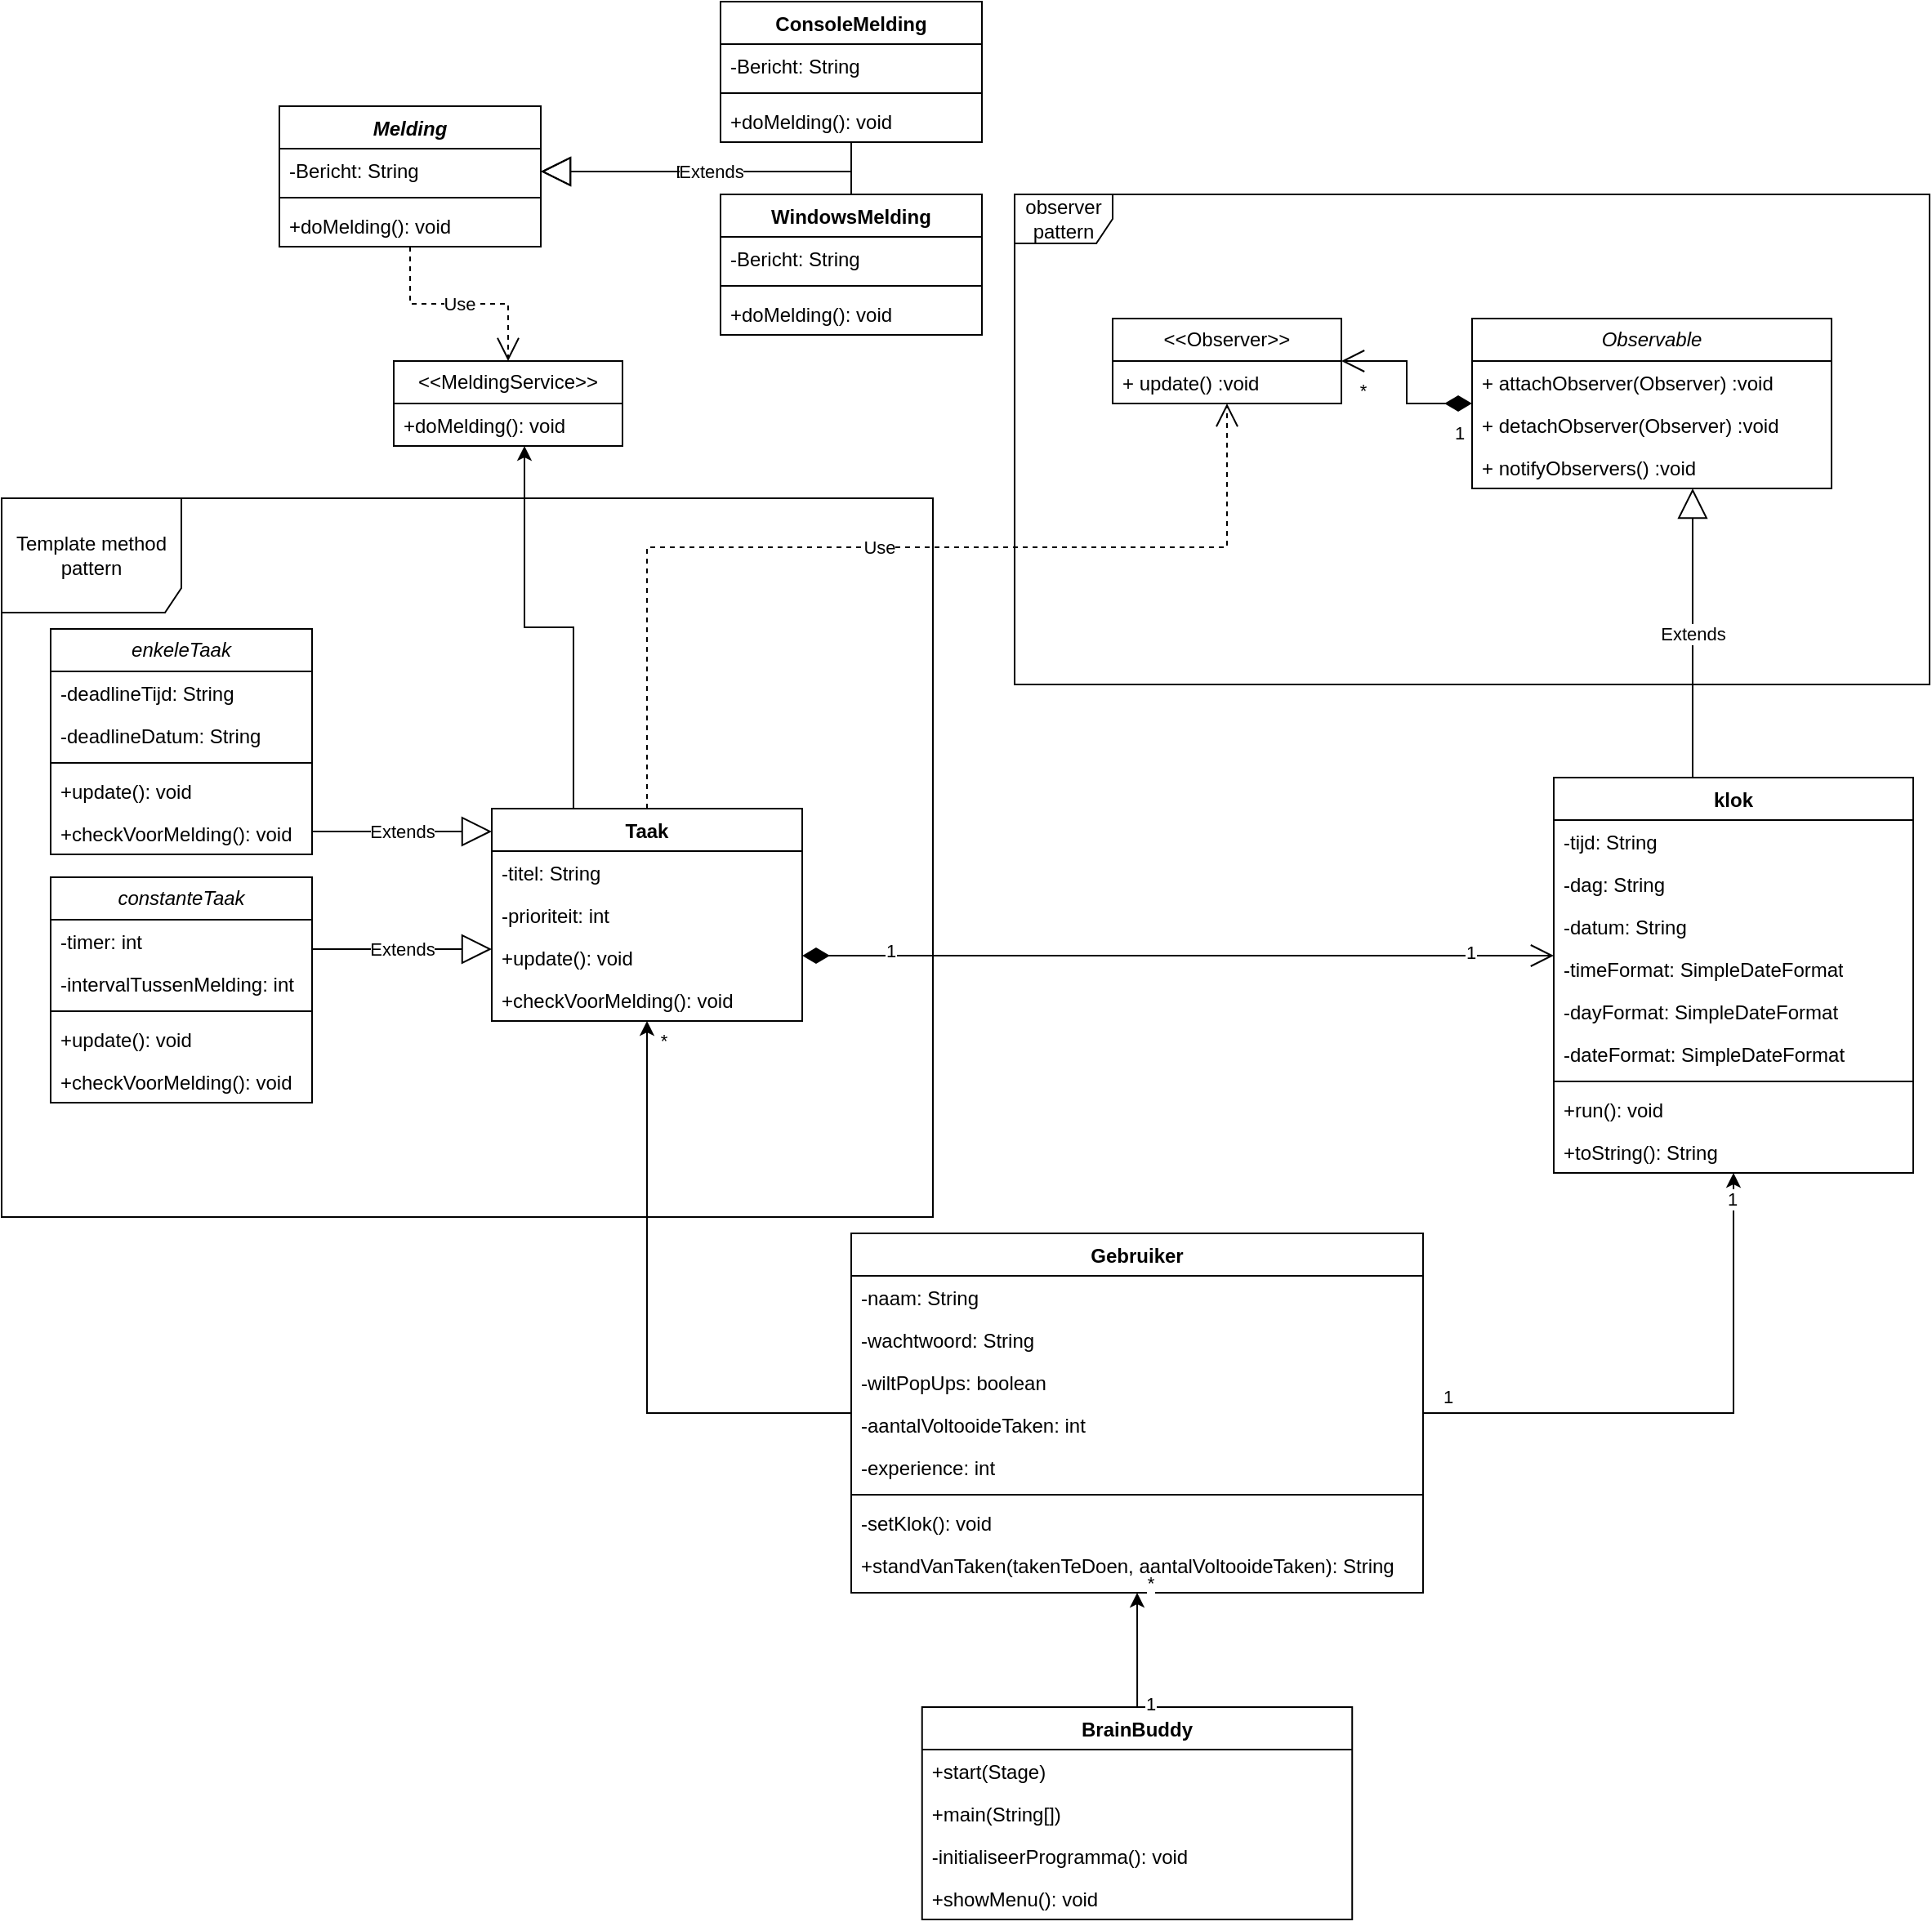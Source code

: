 <mxfile version="21.5.1" type="github">
  <diagram id="C5RBs43oDa-KdzZeNtuy" name="Page-1">
    <mxGraphModel dx="2451" dy="3284" grid="1" gridSize="10" guides="1" tooltips="1" connect="1" arrows="1" fold="1" page="1" pageScale="1" pageWidth="827" pageHeight="1169" math="0" shadow="0">
      <root>
        <mxCell id="WIyWlLk6GJQsqaUBKTNV-0" />
        <mxCell id="WIyWlLk6GJQsqaUBKTNV-1" parent="WIyWlLk6GJQsqaUBKTNV-0" />
        <mxCell id="zkfFHV4jXpPFQw0GAbJ--0" value="Gebruiker" style="swimlane;fontStyle=1;align=center;verticalAlign=top;childLayout=stackLayout;horizontal=1;startSize=26;horizontalStack=0;resizeParent=1;resizeLast=0;collapsible=1;marginBottom=0;rounded=0;shadow=0;strokeWidth=1;" parent="WIyWlLk6GJQsqaUBKTNV-1" vertex="1">
          <mxGeometry x="200" y="80" width="349.99" height="220" as="geometry">
            <mxRectangle x="460" y="70" width="160" height="26" as="alternateBounds" />
          </mxGeometry>
        </mxCell>
        <mxCell id="zkfFHV4jXpPFQw0GAbJ--1" value="-naam: String" style="text;align=left;verticalAlign=top;spacingLeft=4;spacingRight=4;overflow=hidden;rotatable=0;points=[[0,0.5],[1,0.5]];portConstraint=eastwest;" parent="zkfFHV4jXpPFQw0GAbJ--0" vertex="1">
          <mxGeometry y="26" width="349.99" height="26" as="geometry" />
        </mxCell>
        <mxCell id="zkfFHV4jXpPFQw0GAbJ--2" value="-wachtwoord: String" style="text;align=left;verticalAlign=top;spacingLeft=4;spacingRight=4;overflow=hidden;rotatable=0;points=[[0,0.5],[1,0.5]];portConstraint=eastwest;rounded=0;shadow=0;html=0;" parent="zkfFHV4jXpPFQw0GAbJ--0" vertex="1">
          <mxGeometry y="52" width="349.99" height="26" as="geometry" />
        </mxCell>
        <mxCell id="nkpf_7s-o5lBCypjqK16-37" value="-wiltPopUps: boolean" style="text;align=left;verticalAlign=top;spacingLeft=4;spacingRight=4;overflow=hidden;rotatable=0;points=[[0,0.5],[1,0.5]];portConstraint=eastwest;rounded=0;shadow=0;html=0;" parent="zkfFHV4jXpPFQw0GAbJ--0" vertex="1">
          <mxGeometry y="78" width="349.99" height="26" as="geometry" />
        </mxCell>
        <mxCell id="nkpf_7s-o5lBCypjqK16-38" value="-aantalVoltooideTaken: int" style="text;align=left;verticalAlign=top;spacingLeft=4;spacingRight=4;overflow=hidden;rotatable=0;points=[[0,0.5],[1,0.5]];portConstraint=eastwest;rounded=0;shadow=0;html=0;" parent="zkfFHV4jXpPFQw0GAbJ--0" vertex="1">
          <mxGeometry y="104" width="349.99" height="26" as="geometry" />
        </mxCell>
        <mxCell id="q0jv6eqmouH0mxFw3QSS-0" value="-experience: int" style="text;align=left;verticalAlign=top;spacingLeft=4;spacingRight=4;overflow=hidden;rotatable=0;points=[[0,0.5],[1,0.5]];portConstraint=eastwest;rounded=0;shadow=0;html=0;" parent="zkfFHV4jXpPFQw0GAbJ--0" vertex="1">
          <mxGeometry y="130" width="349.99" height="26" as="geometry" />
        </mxCell>
        <mxCell id="OFiB-6VQtVteIj5wp3rv-14" value="" style="line;strokeWidth=1;fillColor=none;align=left;verticalAlign=middle;spacingTop=-1;spacingLeft=3;spacingRight=3;rotatable=0;labelPosition=right;points=[];portConstraint=eastwest;strokeColor=inherit;" parent="zkfFHV4jXpPFQw0GAbJ--0" vertex="1">
          <mxGeometry y="156" width="349.99" height="8" as="geometry" />
        </mxCell>
        <mxCell id="OFiB-6VQtVteIj5wp3rv-11" value="-setKlok(): void" style="text;align=left;verticalAlign=top;spacingLeft=4;spacingRight=4;overflow=hidden;rotatable=0;points=[[0,0.5],[1,0.5]];portConstraint=eastwest;rounded=0;shadow=0;html=0;" parent="zkfFHV4jXpPFQw0GAbJ--0" vertex="1">
          <mxGeometry y="164" width="349.99" height="26" as="geometry" />
        </mxCell>
        <mxCell id="OFiB-6VQtVteIj5wp3rv-10" value="+standVanTaken(takenTeDoen, aantalVoltooideTaken): String" style="text;align=left;verticalAlign=top;spacingLeft=4;spacingRight=4;overflow=hidden;rotatable=0;points=[[0,0.5],[1,0.5]];portConstraint=eastwest;rounded=0;shadow=0;html=0;" parent="zkfFHV4jXpPFQw0GAbJ--0" vertex="1">
          <mxGeometry y="190" width="349.99" height="26" as="geometry" />
        </mxCell>
        <mxCell id="nkpf_7s-o5lBCypjqK16-0" value="Taak" style="swimlane;fontStyle=1;align=center;verticalAlign=top;childLayout=stackLayout;horizontal=1;startSize=26;horizontalStack=0;resizeParent=1;resizeParentMax=0;resizeLast=0;collapsible=1;marginBottom=0;whiteSpace=wrap;html=1;" parent="WIyWlLk6GJQsqaUBKTNV-1" vertex="1">
          <mxGeometry x="-20" y="-180" width="190" height="130" as="geometry" />
        </mxCell>
        <mxCell id="nkpf_7s-o5lBCypjqK16-1" value="-titel: String" style="text;strokeColor=none;fillColor=none;align=left;verticalAlign=top;spacingLeft=4;spacingRight=4;overflow=hidden;rotatable=0;points=[[0,0.5],[1,0.5]];portConstraint=eastwest;whiteSpace=wrap;html=1;" parent="nkpf_7s-o5lBCypjqK16-0" vertex="1">
          <mxGeometry y="26" width="190" height="26" as="geometry" />
        </mxCell>
        <mxCell id="nkpf_7s-o5lBCypjqK16-39" value="-prioriteit: int" style="text;strokeColor=none;fillColor=none;align=left;verticalAlign=top;spacingLeft=4;spacingRight=4;overflow=hidden;rotatable=0;points=[[0,0.5],[1,0.5]];portConstraint=eastwest;whiteSpace=wrap;html=1;" parent="nkpf_7s-o5lBCypjqK16-0" vertex="1">
          <mxGeometry y="52" width="190" height="26" as="geometry" />
        </mxCell>
        <mxCell id="VkaU5MWMWo7_LlxWx-EW-23" value="+update(): void" style="text;strokeColor=none;fillColor=none;align=left;verticalAlign=top;spacingLeft=4;spacingRight=4;overflow=hidden;rotatable=0;points=[[0,0.5],[1,0.5]];portConstraint=eastwest;whiteSpace=wrap;html=1;" vertex="1" parent="nkpf_7s-o5lBCypjqK16-0">
          <mxGeometry y="78" width="190" height="26" as="geometry" />
        </mxCell>
        <mxCell id="VkaU5MWMWo7_LlxWx-EW-24" value="+checkVoorMelding(): void" style="text;strokeColor=none;fillColor=none;align=left;verticalAlign=top;spacingLeft=4;spacingRight=4;overflow=hidden;rotatable=0;points=[[0,0.5],[1,0.5]];portConstraint=eastwest;whiteSpace=wrap;html=1;" vertex="1" parent="nkpf_7s-o5lBCypjqK16-0">
          <mxGeometry y="104" width="190" height="26" as="geometry" />
        </mxCell>
        <mxCell id="nkpf_7s-o5lBCypjqK16-4" value="ConsoleMelding" style="swimlane;fontStyle=1;align=center;verticalAlign=top;childLayout=stackLayout;horizontal=1;startSize=26;horizontalStack=0;resizeParent=1;resizeParentMax=0;resizeLast=0;collapsible=1;marginBottom=0;whiteSpace=wrap;html=1;" parent="WIyWlLk6GJQsqaUBKTNV-1" vertex="1">
          <mxGeometry x="120" y="-674" width="160" height="86" as="geometry" />
        </mxCell>
        <mxCell id="nkpf_7s-o5lBCypjqK16-5" value="-Bericht: String" style="text;strokeColor=none;fillColor=none;align=left;verticalAlign=top;spacingLeft=4;spacingRight=4;overflow=hidden;rotatable=0;points=[[0,0.5],[1,0.5]];portConstraint=eastwest;whiteSpace=wrap;html=1;" parent="nkpf_7s-o5lBCypjqK16-4" vertex="1">
          <mxGeometry y="26" width="160" height="26" as="geometry" />
        </mxCell>
        <mxCell id="nkpf_7s-o5lBCypjqK16-6" value="" style="line;strokeWidth=1;fillColor=none;align=left;verticalAlign=middle;spacingTop=-1;spacingLeft=3;spacingRight=3;rotatable=0;labelPosition=right;points=[];portConstraint=eastwest;strokeColor=inherit;" parent="nkpf_7s-o5lBCypjqK16-4" vertex="1">
          <mxGeometry y="52" width="160" height="8" as="geometry" />
        </mxCell>
        <mxCell id="OFiB-6VQtVteIj5wp3rv-27" value="+doMelding(): void" style="text;strokeColor=none;fillColor=none;align=left;verticalAlign=top;spacingLeft=4;spacingRight=4;overflow=hidden;rotatable=0;points=[[0,0.5],[1,0.5]];portConstraint=eastwest;whiteSpace=wrap;html=1;" parent="nkpf_7s-o5lBCypjqK16-4" vertex="1">
          <mxGeometry y="60" width="160" height="26" as="geometry" />
        </mxCell>
        <mxCell id="nkpf_7s-o5lBCypjqK16-8" value="BrainBuddy" style="swimlane;fontStyle=1;align=center;verticalAlign=top;childLayout=stackLayout;horizontal=1;startSize=26;horizontalStack=0;resizeParent=1;resizeLast=0;collapsible=1;marginBottom=0;rounded=0;shadow=0;strokeWidth=1;" parent="WIyWlLk6GJQsqaUBKTNV-1" vertex="1">
          <mxGeometry x="243.37" y="370" width="263.25" height="130" as="geometry">
            <mxRectangle x="230" y="140" width="160" height="26" as="alternateBounds" />
          </mxGeometry>
        </mxCell>
        <mxCell id="nkpf_7s-o5lBCypjqK16-13" value="+start(Stage)" style="text;align=left;verticalAlign=top;spacingLeft=4;spacingRight=4;overflow=hidden;rotatable=0;points=[[0,0.5],[1,0.5]];portConstraint=eastwest;" parent="nkpf_7s-o5lBCypjqK16-8" vertex="1">
          <mxGeometry y="26" width="263.25" height="26" as="geometry" />
        </mxCell>
        <mxCell id="nkpf_7s-o5lBCypjqK16-14" value="+main(String[])" style="text;align=left;verticalAlign=top;spacingLeft=4;spacingRight=4;overflow=hidden;rotatable=0;points=[[0,0.5],[1,0.5]];portConstraint=eastwest;" parent="nkpf_7s-o5lBCypjqK16-8" vertex="1">
          <mxGeometry y="52" width="263.25" height="26" as="geometry" />
        </mxCell>
        <mxCell id="nkpf_7s-o5lBCypjqK16-22" value="-initialiseerProgramma(): void" style="text;align=left;verticalAlign=top;spacingLeft=4;spacingRight=4;overflow=hidden;rotatable=0;points=[[0,0.5],[1,0.5]];portConstraint=eastwest;" parent="nkpf_7s-o5lBCypjqK16-8" vertex="1">
          <mxGeometry y="78" width="263.25" height="26" as="geometry" />
        </mxCell>
        <mxCell id="VkaU5MWMWo7_LlxWx-EW-22" value="+showMenu(): void" style="text;align=left;verticalAlign=top;spacingLeft=4;spacingRight=4;overflow=hidden;rotatable=0;points=[[0,0.5],[1,0.5]];portConstraint=eastwest;" vertex="1" parent="nkpf_7s-o5lBCypjqK16-8">
          <mxGeometry y="104" width="263.25" height="26" as="geometry" />
        </mxCell>
        <mxCell id="q0jv6eqmouH0mxFw3QSS-3" style="edgeStyle=orthogonalEdgeStyle;rounded=0;orthogonalLoop=1;jettySize=auto;html=1;" parent="WIyWlLk6GJQsqaUBKTNV-1" source="nkpf_7s-o5lBCypjqK16-8" target="zkfFHV4jXpPFQw0GAbJ--0" edge="1">
          <mxGeometry relative="1" as="geometry" />
        </mxCell>
        <mxCell id="OFiB-6VQtVteIj5wp3rv-19" value="*" style="edgeLabel;html=1;align=center;verticalAlign=middle;resizable=0;points=[];" parent="q0jv6eqmouH0mxFw3QSS-3" vertex="1" connectable="0">
          <mxGeometry x="0.779" y="-1" relative="1" as="geometry">
            <mxPoint x="7" y="-14" as="offset" />
          </mxGeometry>
        </mxCell>
        <mxCell id="OFiB-6VQtVteIj5wp3rv-20" value="1" style="edgeLabel;html=1;align=center;verticalAlign=middle;resizable=0;points=[];" parent="q0jv6eqmouH0mxFw3QSS-3" vertex="1" connectable="0">
          <mxGeometry x="-0.93" relative="1" as="geometry">
            <mxPoint x="8" as="offset" />
          </mxGeometry>
        </mxCell>
        <mxCell id="q0jv6eqmouH0mxFw3QSS-4" style="edgeStyle=orthogonalEdgeStyle;rounded=0;orthogonalLoop=1;jettySize=auto;html=1;" parent="WIyWlLk6GJQsqaUBKTNV-1" source="zkfFHV4jXpPFQw0GAbJ--0" target="nkpf_7s-o5lBCypjqK16-0" edge="1">
          <mxGeometry relative="1" as="geometry" />
        </mxCell>
        <mxCell id="OFiB-6VQtVteIj5wp3rv-6" value="*" style="edgeLabel;html=1;align=center;verticalAlign=middle;resizable=0;points=[];" parent="q0jv6eqmouH0mxFw3QSS-4" vertex="1" connectable="0">
          <mxGeometry x="0.872" y="-2" relative="1" as="geometry">
            <mxPoint x="8" y="-12" as="offset" />
          </mxGeometry>
        </mxCell>
        <mxCell id="lGea2A5vAVE2JrmUOLcW-0" value="&amp;lt;&amp;lt;Observer&amp;gt;&amp;gt;" style="swimlane;fontStyle=0;childLayout=stackLayout;horizontal=1;startSize=26;fillColor=none;horizontalStack=0;resizeParent=1;resizeParentMax=0;resizeLast=0;collapsible=1;marginBottom=0;whiteSpace=wrap;html=1;" parent="WIyWlLk6GJQsqaUBKTNV-1" vertex="1">
          <mxGeometry x="360" y="-480" width="140" height="52" as="geometry" />
        </mxCell>
        <mxCell id="lGea2A5vAVE2JrmUOLcW-1" value="+ update() :void" style="text;strokeColor=none;fillColor=none;align=left;verticalAlign=top;spacingLeft=4;spacingRight=4;overflow=hidden;rotatable=0;points=[[0,0.5],[1,0.5]];portConstraint=eastwest;whiteSpace=wrap;html=1;" parent="lGea2A5vAVE2JrmUOLcW-0" vertex="1">
          <mxGeometry y="26" width="140" height="26" as="geometry" />
        </mxCell>
        <mxCell id="lGea2A5vAVE2JrmUOLcW-4" value="&lt;i&gt;Observable&lt;/i&gt;" style="swimlane;fontStyle=0;childLayout=stackLayout;horizontal=1;startSize=26;fillColor=none;horizontalStack=0;resizeParent=1;resizeParentMax=0;resizeLast=0;collapsible=1;marginBottom=0;whiteSpace=wrap;html=1;" parent="WIyWlLk6GJQsqaUBKTNV-1" vertex="1">
          <mxGeometry x="580" y="-480" width="220" height="104" as="geometry" />
        </mxCell>
        <mxCell id="lGea2A5vAVE2JrmUOLcW-5" value="+ attachObserver(Observer) :void" style="text;strokeColor=none;fillColor=none;align=left;verticalAlign=top;spacingLeft=4;spacingRight=4;overflow=hidden;rotatable=0;points=[[0,0.5],[1,0.5]];portConstraint=eastwest;whiteSpace=wrap;html=1;" parent="lGea2A5vAVE2JrmUOLcW-4" vertex="1">
          <mxGeometry y="26" width="220" height="26" as="geometry" />
        </mxCell>
        <mxCell id="lGea2A5vAVE2JrmUOLcW-6" value="+ detachObserver(Observer) :void" style="text;strokeColor=none;fillColor=none;align=left;verticalAlign=top;spacingLeft=4;spacingRight=4;overflow=hidden;rotatable=0;points=[[0,0.5],[1,0.5]];portConstraint=eastwest;whiteSpace=wrap;html=1;" parent="lGea2A5vAVE2JrmUOLcW-4" vertex="1">
          <mxGeometry y="52" width="220" height="26" as="geometry" />
        </mxCell>
        <mxCell id="lGea2A5vAVE2JrmUOLcW-7" value="+ notifyObservers() :void" style="text;strokeColor=none;fillColor=none;align=left;verticalAlign=top;spacingLeft=4;spacingRight=4;overflow=hidden;rotatable=0;points=[[0,0.5],[1,0.5]];portConstraint=eastwest;whiteSpace=wrap;html=1;" parent="lGea2A5vAVE2JrmUOLcW-4" vertex="1">
          <mxGeometry y="78" width="220" height="26" as="geometry" />
        </mxCell>
        <mxCell id="lGea2A5vAVE2JrmUOLcW-8" value="" style="endArrow=open;html=1;endSize=12;startArrow=diamondThin;startSize=14;startFill=1;edgeStyle=orthogonalEdgeStyle;align=left;verticalAlign=bottom;rounded=0;" parent="WIyWlLk6GJQsqaUBKTNV-1" source="lGea2A5vAVE2JrmUOLcW-4" target="lGea2A5vAVE2JrmUOLcW-0" edge="1">
          <mxGeometry x="-1" y="3" relative="1" as="geometry">
            <mxPoint x="400" y="-326" as="sourcePoint" />
            <mxPoint x="560" y="-326" as="targetPoint" />
            <mxPoint as="offset" />
          </mxGeometry>
        </mxCell>
        <mxCell id="OFiB-6VQtVteIj5wp3rv-25" value="*" style="edgeLabel;html=1;align=center;verticalAlign=middle;resizable=0;points=[];" parent="lGea2A5vAVE2JrmUOLcW-8" vertex="1" connectable="0">
          <mxGeometry x="0.605" y="-1" relative="1" as="geometry">
            <mxPoint x="-8" y="19" as="offset" />
          </mxGeometry>
        </mxCell>
        <mxCell id="OFiB-6VQtVteIj5wp3rv-26" value="1" style="edgeLabel;html=1;align=center;verticalAlign=middle;resizable=0;points=[];" parent="lGea2A5vAVE2JrmUOLcW-8" vertex="1" connectable="0">
          <mxGeometry x="-0.84" y="-1" relative="1" as="geometry">
            <mxPoint y="19" as="offset" />
          </mxGeometry>
        </mxCell>
        <mxCell id="lGea2A5vAVE2JrmUOLcW-10" value="observer pattern" style="shape=umlFrame;whiteSpace=wrap;html=1;pointerEvents=0;" parent="WIyWlLk6GJQsqaUBKTNV-1" vertex="1">
          <mxGeometry x="300" y="-556" width="560" height="300" as="geometry" />
        </mxCell>
        <mxCell id="lGea2A5vAVE2JrmUOLcW-11" value="Template method pattern" style="shape=umlFrame;whiteSpace=wrap;html=1;pointerEvents=0;width=110;height=70;" parent="WIyWlLk6GJQsqaUBKTNV-1" vertex="1">
          <mxGeometry x="-320" y="-370" width="570" height="440" as="geometry" />
        </mxCell>
        <mxCell id="lGea2A5vAVE2JrmUOLcW-16" value="&lt;i&gt;enkeleTaak&lt;/i&gt;" style="swimlane;fontStyle=0;childLayout=stackLayout;horizontal=1;startSize=26;fillColor=none;horizontalStack=0;resizeParent=1;resizeParentMax=0;resizeLast=0;collapsible=1;marginBottom=0;whiteSpace=wrap;html=1;" parent="WIyWlLk6GJQsqaUBKTNV-1" vertex="1">
          <mxGeometry x="-290" y="-290" width="160" height="138" as="geometry" />
        </mxCell>
        <mxCell id="VkaU5MWMWo7_LlxWx-EW-3" value="-deadlineTijd: String" style="text;strokeColor=none;fillColor=none;align=left;verticalAlign=top;spacingLeft=4;spacingRight=4;overflow=hidden;rotatable=0;points=[[0,0.5],[1,0.5]];portConstraint=eastwest;whiteSpace=wrap;html=1;" vertex="1" parent="lGea2A5vAVE2JrmUOLcW-16">
          <mxGeometry y="26" width="160" height="26" as="geometry" />
        </mxCell>
        <mxCell id="VkaU5MWMWo7_LlxWx-EW-4" value="-deadlineDatum: String" style="text;strokeColor=none;fillColor=none;align=left;verticalAlign=top;spacingLeft=4;spacingRight=4;overflow=hidden;rotatable=0;points=[[0,0.5],[1,0.5]];portConstraint=eastwest;whiteSpace=wrap;html=1;" vertex="1" parent="lGea2A5vAVE2JrmUOLcW-16">
          <mxGeometry y="52" width="160" height="26" as="geometry" />
        </mxCell>
        <mxCell id="VkaU5MWMWo7_LlxWx-EW-7" value="" style="line;strokeWidth=1;fillColor=none;align=left;verticalAlign=middle;spacingTop=-1;spacingLeft=3;spacingRight=3;rotatable=0;labelPosition=right;points=[];portConstraint=eastwest;strokeColor=inherit;" vertex="1" parent="lGea2A5vAVE2JrmUOLcW-16">
          <mxGeometry y="78" width="160" height="8" as="geometry" />
        </mxCell>
        <mxCell id="VkaU5MWMWo7_LlxWx-EW-6" value="+update(): void" style="text;strokeColor=none;fillColor=none;align=left;verticalAlign=top;spacingLeft=4;spacingRight=4;overflow=hidden;rotatable=0;points=[[0,0.5],[1,0.5]];portConstraint=eastwest;whiteSpace=wrap;html=1;" vertex="1" parent="lGea2A5vAVE2JrmUOLcW-16">
          <mxGeometry y="86" width="160" height="26" as="geometry" />
        </mxCell>
        <mxCell id="VkaU5MWMWo7_LlxWx-EW-26" value="+checkVoorMelding(): void" style="text;strokeColor=none;fillColor=none;align=left;verticalAlign=top;spacingLeft=4;spacingRight=4;overflow=hidden;rotatable=0;points=[[0,0.5],[1,0.5]];portConstraint=eastwest;whiteSpace=wrap;html=1;" vertex="1" parent="lGea2A5vAVE2JrmUOLcW-16">
          <mxGeometry y="112" width="160" height="26" as="geometry" />
        </mxCell>
        <mxCell id="lGea2A5vAVE2JrmUOLcW-18" value="&lt;i&gt;constanteTaak&lt;/i&gt;" style="swimlane;fontStyle=0;childLayout=stackLayout;horizontal=1;startSize=26;fillColor=none;horizontalStack=0;resizeParent=1;resizeParentMax=0;resizeLast=0;collapsible=1;marginBottom=0;whiteSpace=wrap;html=1;" parent="WIyWlLk6GJQsqaUBKTNV-1" vertex="1">
          <mxGeometry x="-290" y="-138" width="160" height="138" as="geometry" />
        </mxCell>
        <mxCell id="lGea2A5vAVE2JrmUOLcW-19" value="-timer: int" style="text;strokeColor=none;fillColor=none;align=left;verticalAlign=top;spacingLeft=4;spacingRight=4;overflow=hidden;rotatable=0;points=[[0,0.5],[1,0.5]];portConstraint=eastwest;whiteSpace=wrap;html=1;" parent="lGea2A5vAVE2JrmUOLcW-18" vertex="1">
          <mxGeometry y="26" width="160" height="26" as="geometry" />
        </mxCell>
        <mxCell id="VkaU5MWMWo7_LlxWx-EW-0" value="-intervalTussenMelding: int" style="text;strokeColor=none;fillColor=none;align=left;verticalAlign=top;spacingLeft=4;spacingRight=4;overflow=hidden;rotatable=0;points=[[0,0.5],[1,0.5]];portConstraint=eastwest;whiteSpace=wrap;html=1;" vertex="1" parent="lGea2A5vAVE2JrmUOLcW-18">
          <mxGeometry y="52" width="160" height="26" as="geometry" />
        </mxCell>
        <mxCell id="VkaU5MWMWo7_LlxWx-EW-2" value="" style="line;strokeWidth=1;fillColor=none;align=left;verticalAlign=middle;spacingTop=-1;spacingLeft=3;spacingRight=3;rotatable=0;labelPosition=right;points=[];portConstraint=eastwest;strokeColor=inherit;" vertex="1" parent="lGea2A5vAVE2JrmUOLcW-18">
          <mxGeometry y="78" width="160" height="8" as="geometry" />
        </mxCell>
        <mxCell id="VkaU5MWMWo7_LlxWx-EW-1" value="+update(): void" style="text;strokeColor=none;fillColor=none;align=left;verticalAlign=top;spacingLeft=4;spacingRight=4;overflow=hidden;rotatable=0;points=[[0,0.5],[1,0.5]];portConstraint=eastwest;whiteSpace=wrap;html=1;" vertex="1" parent="lGea2A5vAVE2JrmUOLcW-18">
          <mxGeometry y="86" width="160" height="26" as="geometry" />
        </mxCell>
        <mxCell id="VkaU5MWMWo7_LlxWx-EW-25" value="+checkVoorMelding(): void" style="text;strokeColor=none;fillColor=none;align=left;verticalAlign=top;spacingLeft=4;spacingRight=4;overflow=hidden;rotatable=0;points=[[0,0.5],[1,0.5]];portConstraint=eastwest;whiteSpace=wrap;html=1;" vertex="1" parent="lGea2A5vAVE2JrmUOLcW-18">
          <mxGeometry y="112" width="160" height="26" as="geometry" />
        </mxCell>
        <mxCell id="lGea2A5vAVE2JrmUOLcW-21" value="Extends" style="endArrow=block;endSize=16;endFill=0;html=1;rounded=0;edgeStyle=elbowEdgeStyle;elbow=vertical;" parent="WIyWlLk6GJQsqaUBKTNV-1" source="lGea2A5vAVE2JrmUOLcW-16" target="nkpf_7s-o5lBCypjqK16-0" edge="1">
          <mxGeometry width="160" relative="1" as="geometry">
            <mxPoint x="-170" y="-378" as="sourcePoint" />
            <mxPoint x="-10" y="-378" as="targetPoint" />
          </mxGeometry>
        </mxCell>
        <mxCell id="lGea2A5vAVE2JrmUOLcW-23" value="Extends" style="endArrow=block;endSize=16;endFill=0;html=1;rounded=0;edgeStyle=elbowEdgeStyle;elbow=vertical;" parent="WIyWlLk6GJQsqaUBKTNV-1" source="lGea2A5vAVE2JrmUOLcW-18" target="nkpf_7s-o5lBCypjqK16-0" edge="1">
          <mxGeometry width="160" relative="1" as="geometry">
            <mxPoint x="-91" y="-388" as="sourcePoint" />
            <mxPoint x="-39" y="-436" as="targetPoint" />
          </mxGeometry>
        </mxCell>
        <mxCell id="lGea2A5vAVE2JrmUOLcW-24" value="1" style="edgeStyle=orthogonalEdgeStyle;rounded=0;orthogonalLoop=1;jettySize=auto;html=1;" parent="WIyWlLk6GJQsqaUBKTNV-1" source="zkfFHV4jXpPFQw0GAbJ--0" target="lGea2A5vAVE2JrmUOLcW-25" edge="1">
          <mxGeometry x="-0.908" y="10" relative="1" as="geometry">
            <mxPoint x="277" y="178" as="sourcePoint" />
            <mxPoint x="650" y="60" as="targetPoint" />
            <mxPoint as="offset" />
          </mxGeometry>
        </mxCell>
        <mxCell id="OFiB-6VQtVteIj5wp3rv-9" value="1" style="edgeLabel;html=1;align=center;verticalAlign=middle;resizable=0;points=[];" parent="lGea2A5vAVE2JrmUOLcW-24" vertex="1" connectable="0">
          <mxGeometry x="0.816" y="1" relative="1" as="geometry">
            <mxPoint y="-15" as="offset" />
          </mxGeometry>
        </mxCell>
        <mxCell id="lGea2A5vAVE2JrmUOLcW-25" value="klok" style="swimlane;fontStyle=1;align=center;verticalAlign=top;childLayout=stackLayout;horizontal=1;startSize=26;horizontalStack=0;resizeParent=1;resizeParentMax=0;resizeLast=0;collapsible=1;marginBottom=0;whiteSpace=wrap;html=1;" parent="WIyWlLk6GJQsqaUBKTNV-1" vertex="1">
          <mxGeometry x="630" y="-199" width="220" height="242" as="geometry" />
        </mxCell>
        <mxCell id="lGea2A5vAVE2JrmUOLcW-29" value="-tijd: String" style="text;strokeColor=none;fillColor=none;align=left;verticalAlign=top;spacingLeft=4;spacingRight=4;overflow=hidden;rotatable=0;points=[[0,0.5],[1,0.5]];portConstraint=eastwest;whiteSpace=wrap;html=1;" parent="lGea2A5vAVE2JrmUOLcW-25" vertex="1">
          <mxGeometry y="26" width="220" height="26" as="geometry" />
        </mxCell>
        <mxCell id="OFiB-6VQtVteIj5wp3rv-1" value="-dag: String" style="text;strokeColor=none;fillColor=none;align=left;verticalAlign=top;spacingLeft=4;spacingRight=4;overflow=hidden;rotatable=0;points=[[0,0.5],[1,0.5]];portConstraint=eastwest;whiteSpace=wrap;html=1;" parent="lGea2A5vAVE2JrmUOLcW-25" vertex="1">
          <mxGeometry y="52" width="220" height="26" as="geometry" />
        </mxCell>
        <mxCell id="OFiB-6VQtVteIj5wp3rv-0" value="-datum: String" style="text;strokeColor=none;fillColor=none;align=left;verticalAlign=top;spacingLeft=4;spacingRight=4;overflow=hidden;rotatable=0;points=[[0,0.5],[1,0.5]];portConstraint=eastwest;whiteSpace=wrap;html=1;" parent="lGea2A5vAVE2JrmUOLcW-25" vertex="1">
          <mxGeometry y="78" width="220" height="26" as="geometry" />
        </mxCell>
        <mxCell id="OFiB-6VQtVteIj5wp3rv-3" value="-timeFormat: SimpleDateFormat" style="text;strokeColor=none;fillColor=none;align=left;verticalAlign=top;spacingLeft=4;spacingRight=4;overflow=hidden;rotatable=0;points=[[0,0.5],[1,0.5]];portConstraint=eastwest;whiteSpace=wrap;html=1;" parent="lGea2A5vAVE2JrmUOLcW-25" vertex="1">
          <mxGeometry y="104" width="220" height="26" as="geometry" />
        </mxCell>
        <mxCell id="OFiB-6VQtVteIj5wp3rv-2" value="-dayFormat: SimpleDateFormat" style="text;strokeColor=none;fillColor=none;align=left;verticalAlign=top;spacingLeft=4;spacingRight=4;overflow=hidden;rotatable=0;points=[[0,0.5],[1,0.5]];portConstraint=eastwest;whiteSpace=wrap;html=1;" parent="lGea2A5vAVE2JrmUOLcW-25" vertex="1">
          <mxGeometry y="130" width="220" height="26" as="geometry" />
        </mxCell>
        <mxCell id="OFiB-6VQtVteIj5wp3rv-5" value="-dateFormat: SimpleDateFormat" style="text;strokeColor=none;fillColor=none;align=left;verticalAlign=top;spacingLeft=4;spacingRight=4;overflow=hidden;rotatable=0;points=[[0,0.5],[1,0.5]];portConstraint=eastwest;whiteSpace=wrap;html=1;" parent="lGea2A5vAVE2JrmUOLcW-25" vertex="1">
          <mxGeometry y="156" width="220" height="26" as="geometry" />
        </mxCell>
        <mxCell id="lGea2A5vAVE2JrmUOLcW-27" value="" style="line;strokeWidth=1;fillColor=none;align=left;verticalAlign=middle;spacingTop=-1;spacingLeft=3;spacingRight=3;rotatable=0;labelPosition=right;points=[];portConstraint=eastwest;strokeColor=inherit;" parent="lGea2A5vAVE2JrmUOLcW-25" vertex="1">
          <mxGeometry y="182" width="220" height="8" as="geometry" />
        </mxCell>
        <mxCell id="lGea2A5vAVE2JrmUOLcW-28" value="+run(): void" style="text;strokeColor=none;fillColor=none;align=left;verticalAlign=top;spacingLeft=4;spacingRight=4;overflow=hidden;rotatable=0;points=[[0,0.5],[1,0.5]];portConstraint=eastwest;whiteSpace=wrap;html=1;" parent="lGea2A5vAVE2JrmUOLcW-25" vertex="1">
          <mxGeometry y="190" width="220" height="26" as="geometry" />
        </mxCell>
        <mxCell id="lGea2A5vAVE2JrmUOLcW-30" value="+toString(): String" style="text;strokeColor=none;fillColor=none;align=left;verticalAlign=top;spacingLeft=4;spacingRight=4;overflow=hidden;rotatable=0;points=[[0,0.5],[1,0.5]];portConstraint=eastwest;whiteSpace=wrap;html=1;" parent="lGea2A5vAVE2JrmUOLcW-25" vertex="1">
          <mxGeometry y="216" width="220" height="26" as="geometry" />
        </mxCell>
        <mxCell id="lGea2A5vAVE2JrmUOLcW-38" value="Extends" style="endArrow=block;endSize=16;endFill=0;html=1;rounded=0;edgeStyle=elbowEdgeStyle;" parent="WIyWlLk6GJQsqaUBKTNV-1" source="lGea2A5vAVE2JrmUOLcW-25" target="lGea2A5vAVE2JrmUOLcW-4" edge="1">
          <mxGeometry width="160" relative="1" as="geometry">
            <mxPoint x="739.696" y="-236" as="sourcePoint" />
            <mxPoint x="450" y="14" as="targetPoint" />
          </mxGeometry>
        </mxCell>
        <mxCell id="OFiB-6VQtVteIj5wp3rv-18" value="" style="endArrow=open;html=1;endSize=12;startArrow=diamondThin;startSize=14;startFill=1;align=left;verticalAlign=bottom;rounded=0;edgeStyle=orthogonalEdgeStyle;elbow=vertical;" parent="WIyWlLk6GJQsqaUBKTNV-1" source="nkpf_7s-o5lBCypjqK16-0" target="lGea2A5vAVE2JrmUOLcW-25" edge="1">
          <mxGeometry x="-1" y="3" relative="1" as="geometry">
            <mxPoint x="660" y="-358" as="sourcePoint" />
            <mxPoint x="510" y="-358" as="targetPoint" />
            <mxPoint as="offset" />
            <Array as="points">
              <mxPoint x="450" y="-90" />
              <mxPoint x="450" y="-90" />
            </Array>
          </mxGeometry>
        </mxCell>
        <mxCell id="OFiB-6VQtVteIj5wp3rv-23" value="1" style="edgeLabel;html=1;align=center;verticalAlign=middle;resizable=0;points=[];" parent="OFiB-6VQtVteIj5wp3rv-18" vertex="1" connectable="0">
          <mxGeometry x="-0.766" y="3" relative="1" as="geometry">
            <mxPoint as="offset" />
          </mxGeometry>
        </mxCell>
        <mxCell id="OFiB-6VQtVteIj5wp3rv-24" value="1" style="edgeLabel;html=1;align=center;verticalAlign=middle;resizable=0;points=[];" parent="OFiB-6VQtVteIj5wp3rv-18" vertex="1" connectable="0">
          <mxGeometry x="0.776" y="2" relative="1" as="geometry">
            <mxPoint as="offset" />
          </mxGeometry>
        </mxCell>
        <mxCell id="BABtvywG-zZ1OtOkHeRG-0" value="Use" style="endArrow=open;endSize=12;dashed=1;html=1;rounded=0;edgeStyle=elbowEdgeStyle;elbow=vertical;" parent="WIyWlLk6GJQsqaUBKTNV-1" source="nkpf_7s-o5lBCypjqK16-0" target="lGea2A5vAVE2JrmUOLcW-0" edge="1">
          <mxGeometry width="160" relative="1" as="geometry">
            <mxPoint x="170" y="-254" as="sourcePoint" />
            <mxPoint x="370" y="-444" as="targetPoint" />
            <Array as="points">
              <mxPoint x="230" y="-340" />
            </Array>
          </mxGeometry>
        </mxCell>
        <mxCell id="VkaU5MWMWo7_LlxWx-EW-27" value="&amp;lt;&amp;lt;MeldingService&amp;gt;&amp;gt;" style="swimlane;fontStyle=0;childLayout=stackLayout;horizontal=1;startSize=26;fillColor=none;horizontalStack=0;resizeParent=1;resizeParentMax=0;resizeLast=0;collapsible=1;marginBottom=0;whiteSpace=wrap;html=1;" vertex="1" parent="WIyWlLk6GJQsqaUBKTNV-1">
          <mxGeometry x="-80" y="-454" width="140" height="52" as="geometry" />
        </mxCell>
        <mxCell id="VkaU5MWMWo7_LlxWx-EW-28" value="+doMelding(): void" style="text;strokeColor=none;fillColor=none;align=left;verticalAlign=top;spacingLeft=4;spacingRight=4;overflow=hidden;rotatable=0;points=[[0,0.5],[1,0.5]];portConstraint=eastwest;whiteSpace=wrap;html=1;" vertex="1" parent="VkaU5MWMWo7_LlxWx-EW-27">
          <mxGeometry y="26" width="140" height="26" as="geometry" />
        </mxCell>
        <mxCell id="VkaU5MWMWo7_LlxWx-EW-30" value="WindowsMelding" style="swimlane;fontStyle=1;align=center;verticalAlign=top;childLayout=stackLayout;horizontal=1;startSize=26;horizontalStack=0;resizeParent=1;resizeParentMax=0;resizeLast=0;collapsible=1;marginBottom=0;whiteSpace=wrap;html=1;" vertex="1" parent="WIyWlLk6GJQsqaUBKTNV-1">
          <mxGeometry x="120" y="-556" width="160" height="86" as="geometry" />
        </mxCell>
        <mxCell id="VkaU5MWMWo7_LlxWx-EW-31" value="-Bericht: String" style="text;strokeColor=none;fillColor=none;align=left;verticalAlign=top;spacingLeft=4;spacingRight=4;overflow=hidden;rotatable=0;points=[[0,0.5],[1,0.5]];portConstraint=eastwest;whiteSpace=wrap;html=1;" vertex="1" parent="VkaU5MWMWo7_LlxWx-EW-30">
          <mxGeometry y="26" width="160" height="26" as="geometry" />
        </mxCell>
        <mxCell id="VkaU5MWMWo7_LlxWx-EW-32" value="" style="line;strokeWidth=1;fillColor=none;align=left;verticalAlign=middle;spacingTop=-1;spacingLeft=3;spacingRight=3;rotatable=0;labelPosition=right;points=[];portConstraint=eastwest;strokeColor=inherit;" vertex="1" parent="VkaU5MWMWo7_LlxWx-EW-30">
          <mxGeometry y="52" width="160" height="8" as="geometry" />
        </mxCell>
        <mxCell id="VkaU5MWMWo7_LlxWx-EW-33" value="+doMelding(): void" style="text;strokeColor=none;fillColor=none;align=left;verticalAlign=top;spacingLeft=4;spacingRight=4;overflow=hidden;rotatable=0;points=[[0,0.5],[1,0.5]];portConstraint=eastwest;whiteSpace=wrap;html=1;" vertex="1" parent="VkaU5MWMWo7_LlxWx-EW-30">
          <mxGeometry y="60" width="160" height="26" as="geometry" />
        </mxCell>
        <mxCell id="VkaU5MWMWo7_LlxWx-EW-35" value="&lt;i&gt;Melding&lt;/i&gt;" style="swimlane;fontStyle=1;align=center;verticalAlign=top;childLayout=stackLayout;horizontal=1;startSize=26;horizontalStack=0;resizeParent=1;resizeParentMax=0;resizeLast=0;collapsible=1;marginBottom=0;whiteSpace=wrap;html=1;" vertex="1" parent="WIyWlLk6GJQsqaUBKTNV-1">
          <mxGeometry x="-150" y="-610" width="160" height="86" as="geometry" />
        </mxCell>
        <mxCell id="VkaU5MWMWo7_LlxWx-EW-36" value="-Bericht: String" style="text;strokeColor=none;fillColor=none;align=left;verticalAlign=top;spacingLeft=4;spacingRight=4;overflow=hidden;rotatable=0;points=[[0,0.5],[1,0.5]];portConstraint=eastwest;whiteSpace=wrap;html=1;" vertex="1" parent="VkaU5MWMWo7_LlxWx-EW-35">
          <mxGeometry y="26" width="160" height="26" as="geometry" />
        </mxCell>
        <mxCell id="VkaU5MWMWo7_LlxWx-EW-37" value="" style="line;strokeWidth=1;fillColor=none;align=left;verticalAlign=middle;spacingTop=-1;spacingLeft=3;spacingRight=3;rotatable=0;labelPosition=right;points=[];portConstraint=eastwest;strokeColor=inherit;" vertex="1" parent="VkaU5MWMWo7_LlxWx-EW-35">
          <mxGeometry y="52" width="160" height="8" as="geometry" />
        </mxCell>
        <mxCell id="VkaU5MWMWo7_LlxWx-EW-38" value="+doMelding(): void" style="text;strokeColor=none;fillColor=none;align=left;verticalAlign=top;spacingLeft=4;spacingRight=4;overflow=hidden;rotatable=0;points=[[0,0.5],[1,0.5]];portConstraint=eastwest;whiteSpace=wrap;html=1;" vertex="1" parent="VkaU5MWMWo7_LlxWx-EW-35">
          <mxGeometry y="60" width="160" height="26" as="geometry" />
        </mxCell>
        <mxCell id="VkaU5MWMWo7_LlxWx-EW-41" value="Use" style="endArrow=open;endSize=12;dashed=1;html=1;rounded=0;edgeStyle=orthogonalEdgeStyle;elbow=vertical;" edge="1" parent="WIyWlLk6GJQsqaUBKTNV-1" source="VkaU5MWMWo7_LlxWx-EW-35" target="VkaU5MWMWo7_LlxWx-EW-27">
          <mxGeometry width="160" relative="1" as="geometry">
            <mxPoint x="85" y="-170" as="sourcePoint" />
            <mxPoint x="440" y="-418" as="targetPoint" />
          </mxGeometry>
        </mxCell>
        <mxCell id="VkaU5MWMWo7_LlxWx-EW-42" value="Extends" style="endArrow=block;endSize=16;endFill=0;html=1;rounded=0;edgeStyle=elbowEdgeStyle;elbow=vertical;" edge="1" parent="WIyWlLk6GJQsqaUBKTNV-1" source="VkaU5MWMWo7_LlxWx-EW-30" target="VkaU5MWMWo7_LlxWx-EW-35">
          <mxGeometry width="160" relative="1" as="geometry">
            <mxPoint x="-120" y="-156" as="sourcePoint" />
            <mxPoint x="-10" y="-156" as="targetPoint" />
            <Array as="points">
              <mxPoint x="110" y="-570" />
            </Array>
          </mxGeometry>
        </mxCell>
        <mxCell id="VkaU5MWMWo7_LlxWx-EW-43" value="Extends" style="endArrow=block;endSize=16;endFill=0;html=1;rounded=0;edgeStyle=elbowEdgeStyle;elbow=vertical;" edge="1" parent="WIyWlLk6GJQsqaUBKTNV-1" source="nkpf_7s-o5lBCypjqK16-4" target="VkaU5MWMWo7_LlxWx-EW-35">
          <mxGeometry width="160" relative="1" as="geometry">
            <mxPoint x="-180" y="-664" as="sourcePoint" />
            <mxPoint x="10" y="-600" as="targetPoint" />
            <Array as="points">
              <mxPoint x="100" y="-570" />
            </Array>
          </mxGeometry>
        </mxCell>
        <mxCell id="VkaU5MWMWo7_LlxWx-EW-47" style="edgeStyle=orthogonalEdgeStyle;rounded=0;orthogonalLoop=1;jettySize=auto;html=1;" edge="1" parent="WIyWlLk6GJQsqaUBKTNV-1" source="nkpf_7s-o5lBCypjqK16-0" target="VkaU5MWMWo7_LlxWx-EW-27">
          <mxGeometry relative="1" as="geometry">
            <mxPoint x="210" y="200" as="sourcePoint" />
            <mxPoint x="85" y="-40" as="targetPoint" />
            <Array as="points">
              <mxPoint x="30" y="-291" />
              <mxPoint y="-291" />
            </Array>
          </mxGeometry>
        </mxCell>
      </root>
    </mxGraphModel>
  </diagram>
</mxfile>
